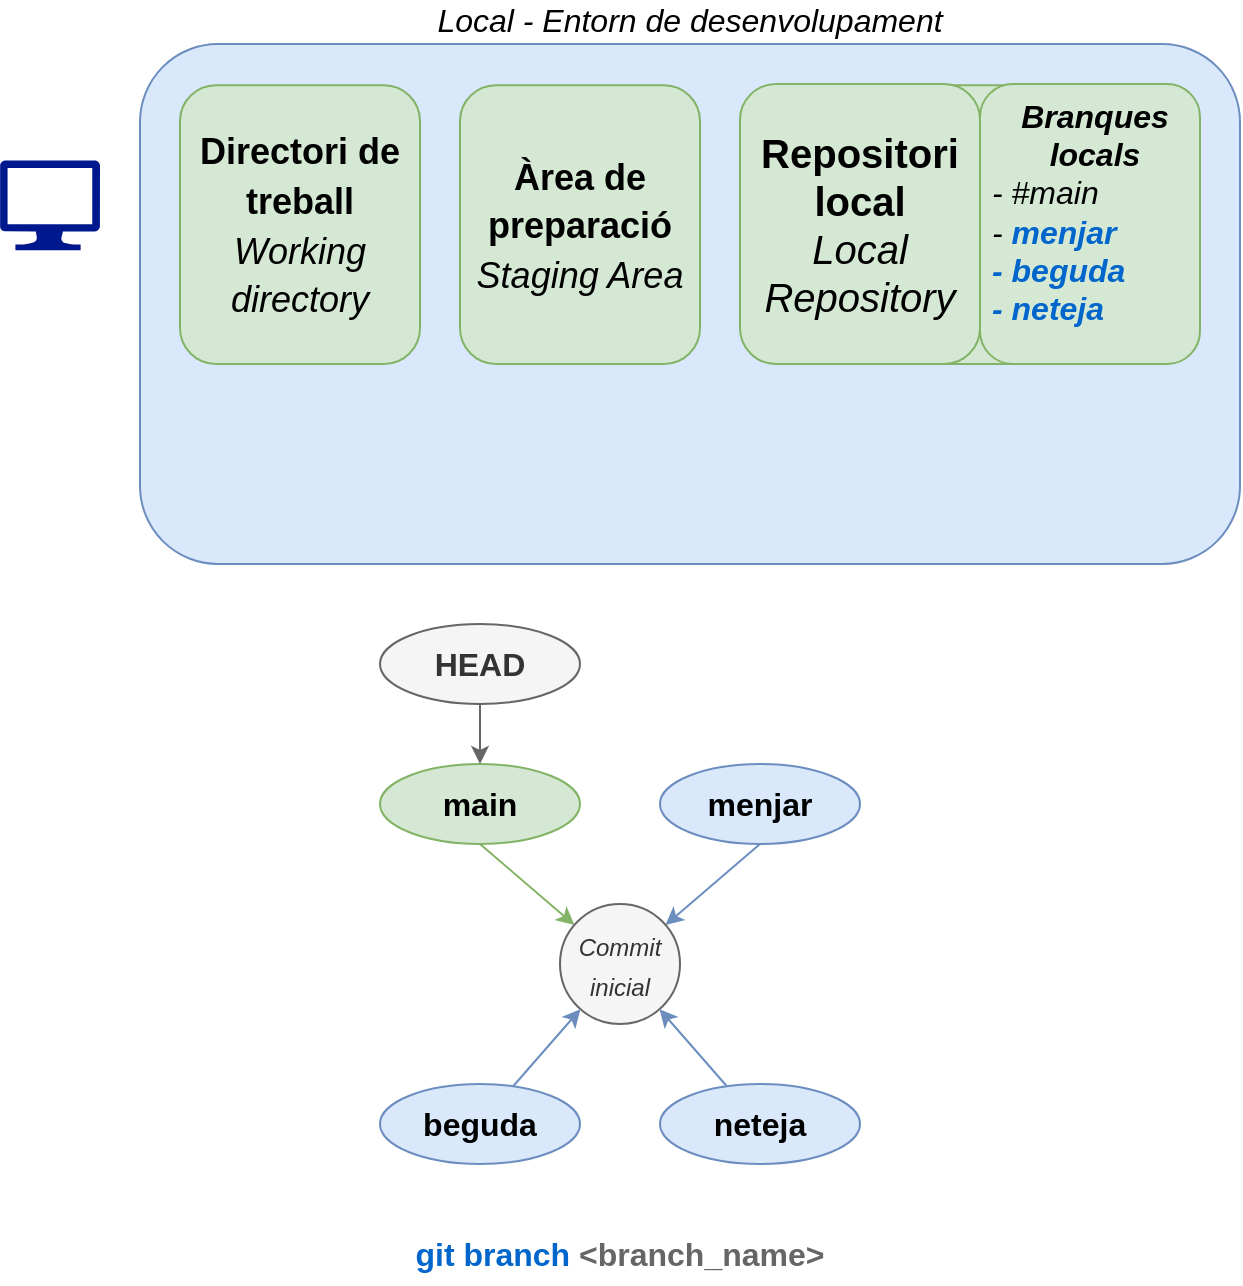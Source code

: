 <mxfile version="24.8.2">
  <diagram name="Pàgina-1" id="mhbHxmUa4zc_a_H4eHv1">
    <mxGraphModel dx="2074" dy="1114" grid="1" gridSize="10" guides="1" tooltips="1" connect="1" arrows="1" fold="1" page="1" pageScale="1" pageWidth="827" pageHeight="1169" math="0" shadow="0">
      <root>
        <mxCell id="0" />
        <mxCell id="1" parent="0" />
        <mxCell id="6d2bNqNMUXDxkiYPfy11-1" value="&lt;i&gt;Local - Entorn de desenvolupament&lt;/i&gt;" style="rounded=1;whiteSpace=wrap;html=1;verticalAlign=bottom;labelPosition=center;verticalLabelPosition=top;align=center;textDirection=ltr;labelBackgroundColor=none;spacingTop=0;spacing=2;fontSize=16;fillColor=#dae8fc;strokeColor=#6c8ebf;" parent="1" vertex="1">
          <mxGeometry x="140" y="240" width="550" height="260" as="geometry" />
        </mxCell>
        <mxCell id="6d2bNqNMUXDxkiYPfy11-5" value="" style="sketch=0;aspect=fixed;pointerEvents=1;shadow=0;dashed=0;html=1;strokeColor=none;labelPosition=center;verticalLabelPosition=bottom;verticalAlign=top;align=center;fillColor=#00188D;shape=mxgraph.azure.computer" parent="1" vertex="1">
          <mxGeometry x="70" y="298.13" width="50" height="45" as="geometry" />
        </mxCell>
        <mxCell id="ppVQ1Xcq_nVEkJrV4YZX-1" value="" style="rounded=1;whiteSpace=wrap;html=1;fontSize=20;fillColor=#d5e8d4;strokeColor=#82b366;" parent="1" vertex="1">
          <mxGeometry x="440" y="260.63" width="230" height="139.37" as="geometry" />
        </mxCell>
        <mxCell id="6d2bNqNMUXDxkiYPfy11-9" value="&lt;b&gt;Repositori local&lt;/b&gt;&lt;i&gt;&lt;br&gt;Local Repository&lt;/i&gt;" style="rounded=1;whiteSpace=wrap;html=1;fontSize=20;fillColor=#d5e8d4;strokeColor=#82b366;" parent="1" vertex="1">
          <mxGeometry x="440" y="260" width="120" height="140" as="geometry" />
        </mxCell>
        <mxCell id="6d2bNqNMUXDxkiYPfy11-10" value="&lt;b style=&quot;border-color: var(--border-color); font-size: 18px;&quot;&gt;Àrea de preparació&lt;/b&gt;&lt;br style=&quot;border-color: var(--border-color); font-size: 18px;&quot;&gt;&lt;i style=&quot;border-color: var(--border-color); font-size: 18px;&quot;&gt;Staging Area&lt;/i&gt;" style="rounded=1;whiteSpace=wrap;html=1;fontSize=20;fillColor=#d5e8d4;strokeColor=#82b366;" parent="1" vertex="1">
          <mxGeometry x="300" y="260.63" width="120" height="139.37" as="geometry" />
        </mxCell>
        <mxCell id="6d2bNqNMUXDxkiYPfy11-11" value="&lt;b style=&quot;border-color: var(--border-color); font-size: 18px;&quot;&gt;Directori de treball&lt;/b&gt;&lt;br style=&quot;border-color: var(--border-color); font-size: 18px;&quot;&gt;&lt;i style=&quot;border-color: var(--border-color); font-size: 18px;&quot;&gt;Working directory&lt;/i&gt;" style="rounded=1;whiteSpace=wrap;html=1;fontSize=20;fillColor=#d5e8d4;strokeColor=#82b366;" parent="1" vertex="1">
          <mxGeometry x="160" y="260.63" width="120" height="139.37" as="geometry" />
        </mxCell>
        <mxCell id="6d2bNqNMUXDxkiYPfy11-12" value="" style="shape=image;imageAspect=0;aspect=fixed;verticalLabelPosition=bottom;verticalAlign=top;image=https://cdn0.iconfinder.com/data/icons/folder-line/512/folder_tree-512.png;" parent="1" vertex="1">
          <mxGeometry x="185" y="410" width="70" height="70" as="geometry" />
        </mxCell>
        <mxCell id="6d2bNqNMUXDxkiYPfy11-13" value="" style="shape=image;imageAspect=0;aspect=fixed;verticalLabelPosition=bottom;verticalAlign=top;image=https://cdn.icon-icons.com/icons2/2718/PNG/512/git_branch_icon_174485.png;" parent="1" vertex="1">
          <mxGeometry x="519.5" y="410" width="71" height="71" as="geometry" />
        </mxCell>
        <mxCell id="ppVQ1Xcq_nVEkJrV4YZX-2" value="&lt;i style=&quot;&quot;&gt;&lt;b style=&quot;font-size: 16px;&quot;&gt;Branques locals&lt;/b&gt;&lt;br style=&quot;font-size: 16px;&quot;&gt;&lt;div style=&quot;text-align: left;&quot;&gt;&lt;span style=&quot;background-color: initial;&quot;&gt;- #main&lt;/span&gt;&lt;br&gt;&lt;/div&gt;&lt;div style=&quot;text-align: left;&quot;&gt;&lt;span style=&quot;background-color: initial;&quot;&gt;- &lt;b&gt;&lt;font color=&quot;#0066cc&quot;&gt;menjar&lt;/font&gt;&lt;/b&gt;&lt;/span&gt;&lt;/div&gt;&lt;div style=&quot;text-align: left;&quot;&gt;&lt;span style=&quot;background-color: initial;&quot;&gt;&lt;b&gt;&lt;font color=&quot;#0066cc&quot;&gt;- beguda&lt;/font&gt;&lt;/b&gt;&lt;/span&gt;&lt;/div&gt;&lt;div style=&quot;text-align: left;&quot;&gt;&lt;span style=&quot;background-color: initial;&quot;&gt;&lt;b&gt;&lt;font color=&quot;#0066cc&quot;&gt;- neteja&lt;/font&gt;&lt;/b&gt;&lt;/span&gt;&lt;/div&gt;&lt;/i&gt;" style="rounded=1;whiteSpace=wrap;html=1;fontSize=16;fillColor=#d5e8d4;strokeColor=#82b366;verticalAlign=top;spacingLeft=5;" parent="1" vertex="1">
          <mxGeometry x="560" y="260" width="110" height="140" as="geometry" />
        </mxCell>
        <mxCell id="bIK6wui3ePqaCmGUiWQX-7" style="rounded=0;orthogonalLoop=1;jettySize=auto;html=1;exitX=0.5;exitY=1;exitDx=0;exitDy=0;fillColor=#d5e8d4;strokeColor=#82b366;" parent="1" source="bIK6wui3ePqaCmGUiWQX-6" target="FSK8Hh2jd0ntA39GHmQK-5" edge="1">
          <mxGeometry relative="1" as="geometry">
            <mxPoint x="356.667" y="680" as="targetPoint" />
          </mxGeometry>
        </mxCell>
        <mxCell id="bIK6wui3ePqaCmGUiWQX-6" value="main" style="ellipse;whiteSpace=wrap;html=1;fillColor=#d5e8d4;strokeColor=#82b366;fontSize=16;fontStyle=1" parent="1" vertex="1">
          <mxGeometry x="260" y="600" width="100" height="40" as="geometry" />
        </mxCell>
        <mxCell id="bIK6wui3ePqaCmGUiWQX-15" style="rounded=0;orthogonalLoop=1;jettySize=auto;html=1;exitX=0.5;exitY=1;exitDx=0;exitDy=0;fillColor=#dae8fc;strokeColor=#6c8ebf;" parent="1" source="bIK6wui3ePqaCmGUiWQX-14" target="FSK8Hh2jd0ntA39GHmQK-5" edge="1">
          <mxGeometry relative="1" as="geometry">
            <mxPoint x="403.333" y="680" as="targetPoint" />
          </mxGeometry>
        </mxCell>
        <mxCell id="bIK6wui3ePqaCmGUiWQX-14" value="menjar" style="ellipse;whiteSpace=wrap;html=1;fillColor=#dae8fc;strokeColor=#6c8ebf;fontSize=16;fontStyle=1" parent="1" vertex="1">
          <mxGeometry x="400" y="600" width="100" height="40" as="geometry" />
        </mxCell>
        <mxCell id="bIK6wui3ePqaCmGUiWQX-16" value="git branch &lt;font color=&quot;#666666&quot;&gt;&amp;lt;branch_name&amp;gt;&lt;/font&gt;" style="text;html=1;strokeColor=none;fillColor=none;align=center;verticalAlign=middle;whiteSpace=wrap;rounded=0;fontSize=16;fontStyle=1;fontColor=#0066CC;" parent="1" vertex="1">
          <mxGeometry x="270" y="830" width="220" height="30" as="geometry" />
        </mxCell>
        <mxCell id="I_ocCgXof81GnST6yaYB-2" style="edgeStyle=orthogonalEdgeStyle;rounded=0;orthogonalLoop=1;jettySize=auto;html=1;exitX=0.5;exitY=1;exitDx=0;exitDy=0;fillColor=#f5f5f5;strokeColor=#666666;entryX=0.5;entryY=0;entryDx=0;entryDy=0;" parent="1" source="I_ocCgXof81GnST6yaYB-3" target="bIK6wui3ePqaCmGUiWQX-6" edge="1">
          <mxGeometry relative="1" as="geometry">
            <mxPoint x="620" y="592.5" as="targetPoint" />
          </mxGeometry>
        </mxCell>
        <mxCell id="I_ocCgXof81GnST6yaYB-3" value="HEAD" style="ellipse;whiteSpace=wrap;html=1;fillColor=#f5f5f5;strokeColor=#666666;fontSize=16;fontStyle=1;fontColor=#333333;" parent="1" vertex="1">
          <mxGeometry x="260" y="530" width="100" height="40" as="geometry" />
        </mxCell>
        <mxCell id="FSK8Hh2jd0ntA39GHmQK-1" value="beguda" style="ellipse;whiteSpace=wrap;html=1;fillColor=#dae8fc;strokeColor=#6c8ebf;fontSize=16;fontStyle=1" vertex="1" parent="1">
          <mxGeometry x="260" y="760" width="100" height="40" as="geometry" />
        </mxCell>
        <mxCell id="FSK8Hh2jd0ntA39GHmQK-2" style="rounded=0;orthogonalLoop=1;jettySize=auto;html=1;fillColor=#dae8fc;strokeColor=#6c8ebf;" edge="1" parent="1" source="FSK8Hh2jd0ntA39GHmQK-1" target="FSK8Hh2jd0ntA39GHmQK-5">
          <mxGeometry relative="1" as="geometry">
            <mxPoint x="494" y="650" as="sourcePoint" />
            <mxPoint x="362.5" y="720" as="targetPoint" />
          </mxGeometry>
        </mxCell>
        <mxCell id="FSK8Hh2jd0ntA39GHmQK-3" value="neteja" style="ellipse;whiteSpace=wrap;html=1;fillColor=#dae8fc;strokeColor=#6c8ebf;fontSize=16;fontStyle=1" vertex="1" parent="1">
          <mxGeometry x="400" y="760" width="100" height="40" as="geometry" />
        </mxCell>
        <mxCell id="FSK8Hh2jd0ntA39GHmQK-4" style="rounded=0;orthogonalLoop=1;jettySize=auto;html=1;fillColor=#dae8fc;strokeColor=#6c8ebf;" edge="1" parent="1" source="FSK8Hh2jd0ntA39GHmQK-3" target="FSK8Hh2jd0ntA39GHmQK-5">
          <mxGeometry relative="1" as="geometry">
            <mxPoint x="320" y="772" as="sourcePoint" />
            <mxPoint x="397.5" y="720" as="targetPoint" />
          </mxGeometry>
        </mxCell>
        <mxCell id="FSK8Hh2jd0ntA39GHmQK-5" value="&lt;i style=&quot;font-size: 16px;&quot;&gt;&lt;font style=&quot;font-size: 12px;&quot;&gt;Commit inicial&lt;/font&gt;&lt;/i&gt;" style="ellipse;whiteSpace=wrap;html=1;fillColor=#f5f5f5;fontColor=#333333;strokeColor=#666666;" vertex="1" parent="1">
          <mxGeometry x="350" y="670" width="60" height="60" as="geometry" />
        </mxCell>
      </root>
    </mxGraphModel>
  </diagram>
</mxfile>
